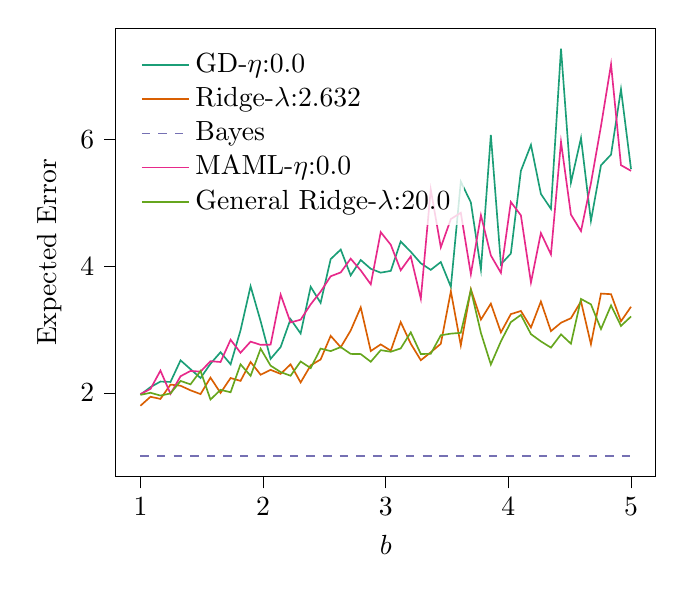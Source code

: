 % This file was created with tikzplotlib v0.10.1.
\begin{tikzpicture}

\definecolor{chocolate217952}{RGB}{217,95,2}
\definecolor{darkcyan27158119}{RGB}{27,158,119}
\definecolor{darkgray176}{RGB}{176,176,176}
\definecolor{deeppink23141138}{RGB}{231,41,138}
\definecolor{lightslategray117112179}{RGB}{117,112,179}
\definecolor{olivedrab10216630}{RGB}{102,166,30}

\begin{axis}[
legend cell align={left},
legend style={
  fill opacity=0.8,
  draw opacity=1,
  text opacity=1,
  at={(0.03,0.97)},
  anchor=north west,
  draw=none
},
tick align=outside,
tick pos=left,
x grid style={darkgray176},
xlabel={\(\displaystyle b\)},
xmin=0.8, xmax=5.2,
xtick style={color=black},
y grid style={darkgray176},
ylabel={Expected Error},
ymin=0.678, ymax=7.759,
ytick style={color=black}
]
\addplot [semithick, darkcyan27158119]
table {%
1 1.971
1.082 2.09
1.163 2.178
1.245 2.172
1.327 2.513
1.408 2.374
1.49 2.234
1.571 2.46
1.653 2.642
1.735 2.451
1.816 2.987
1.898 3.684
1.98 3.131
2.061 2.536
2.143 2.723
2.224 3.164
2.306 2.937
2.388 3.675
2.469 3.421
2.551 4.112
2.633 4.263
2.714 3.855
2.796 4.098
2.878 3.959
2.959 3.898
3.041 3.926
3.122 4.39
3.204 4.228
3.286 4.046
3.367 3.942
3.449 4.066
3.531 3.675
3.612 5.336
3.694 5.008
3.776 3.949
3.857 6.075
3.939 4.03
4.02 4.2
4.102 5.507
4.184 5.916
4.265 5.143
4.347 4.905
4.429 7.437
4.51 5.321
4.592 6.025
4.673 4.717
4.755 5.594
4.837 5.763
4.918 6.795
5 5.534
};
\addlegendentry{GD-$\eta$:0.0}
\addplot [semithick, chocolate217952]
table {%
1 1.796
1.082 1.938
1.163 1.904
1.245 2.13
1.327 2.112
1.408 2.04
1.49 1.98
1.571 2.24
1.653 1.999
1.735 2.234
1.816 2.189
1.898 2.487
1.98 2.286
2.061 2.363
2.143 2.299
2.224 2.45
2.306 2.164
2.388 2.434
2.469 2.527
2.551 2.9
2.633 2.72
2.714 2.984
2.796 3.35
2.878 2.66
2.959 2.765
3.041 2.666
3.122 3.117
3.204 2.776
3.286 2.515
3.367 2.64
3.449 2.775
3.531 3.603
3.612 2.75
3.694 3.635
3.776 3.157
3.857 3.409
3.939 2.955
4.02 3.243
4.102 3.293
4.184 3.032
4.265 3.442
4.347 2.975
4.429 3.107
4.51 3.179
4.592 3.444
4.673 2.769
4.755 3.568
4.837 3.558
4.918 3.13
5 3.36
};
\addlegendentry{Ridge-$\lambda$:2.632}
\addplot [semithick, lightslategray117112179, dashed]
table {%
1 1.0
1.082 1.0
1.163 1.0
1.245 1.0
1.327 1.0
1.408 1.0
1.49 1.0
1.571 1.0
1.653 1.0
1.735 1.0
1.816 1.0
1.898 1.0
1.98 1.0
2.061 1.0
2.143 1.0
2.224 1.0
2.306 1.0
2.388 1.0
2.469 1.0
2.551 1.0
2.633 1.0
2.714 1.0
2.796 1.0
2.878 1.0
2.959 1.0
3.041 1.0
3.122 1.0
3.204 1.0
3.286 1.0
3.367 1.0
3.449 1.0
3.531 1.0
3.612 1.0
3.694 1.0
3.776 1.0
3.857 1.0
3.939 1.0
4.02 1.0
4.102 1.0
4.184 1.0
4.265 1.0
4.347 1.0
4.429 1.0
4.51 1.0
4.592 1.0
4.673 1.0
4.755 1.0
4.837 1.0
4.918 1.0
5 1.0
};
\addlegendentry{Bayes}
\addplot [semithick, deeppink23141138]
table {%
1 1.981
1.082 2.062
1.163 2.351
1.245 1.985
1.327 2.262
1.408 2.346
1.49 2.335
1.571 2.5
1.653 2.487
1.735 2.839
1.816 2.633
1.898 2.809
1.98 2.758
2.061 2.761
2.143 3.551
2.224 3.112
2.306 3.155
2.388 3.398
2.469 3.598
2.551 3.841
2.633 3.902
2.714 4.119
2.796 3.934
2.878 3.714
2.959 4.538
3.041 4.339
3.122 3.936
3.204 4.155
3.286 3.488
3.367 5.211
3.449 4.299
3.531 4.745
3.612 4.844
3.694 3.875
3.776 4.804
3.857 4.17
3.939 3.896
4.02 5.015
4.102 4.803
4.184 3.743
4.265 4.524
4.347 4.187
4.429 5.963
4.51 4.816
4.592 4.555
4.673 5.311
4.755 6.213
4.837 7.189
4.918 5.596
5 5.506
};
\addlegendentry{MAML-$\eta$:0.0}
\addplot [semithick, olivedrab10216630]
table {%
1 1.968
1.082 2.001
1.163 1.957
1.245 1.99
1.327 2.188
1.408 2.134
1.49 2.345
1.571 1.894
1.653 2.047
1.735 2.009
1.816 2.45
1.898 2.268
1.98 2.697
2.061 2.43
2.143 2.328
2.224 2.27
2.306 2.495
2.388 2.391
2.469 2.699
2.551 2.659
2.633 2.723
2.714 2.615
2.796 2.612
2.878 2.491
2.959 2.674
3.041 2.649
3.122 2.702
3.204 2.956
3.286 2.613
3.367 2.617
3.449 2.909
3.531 2.935
3.612 2.948
3.694 3.626
3.776 2.947
3.857 2.448
3.939 2.813
4.02 3.116
4.102 3.231
4.184 2.927
4.265 2.813
4.347 2.714
4.429 2.923
4.51 2.776
4.592 3.483
4.673 3.398
4.755 3.007
4.837 3.381
4.918 3.057
5 3.206
};
\addlegendentry{General Ridge-$\lambda$:20.0}
\end{axis}

\end{tikzpicture}

